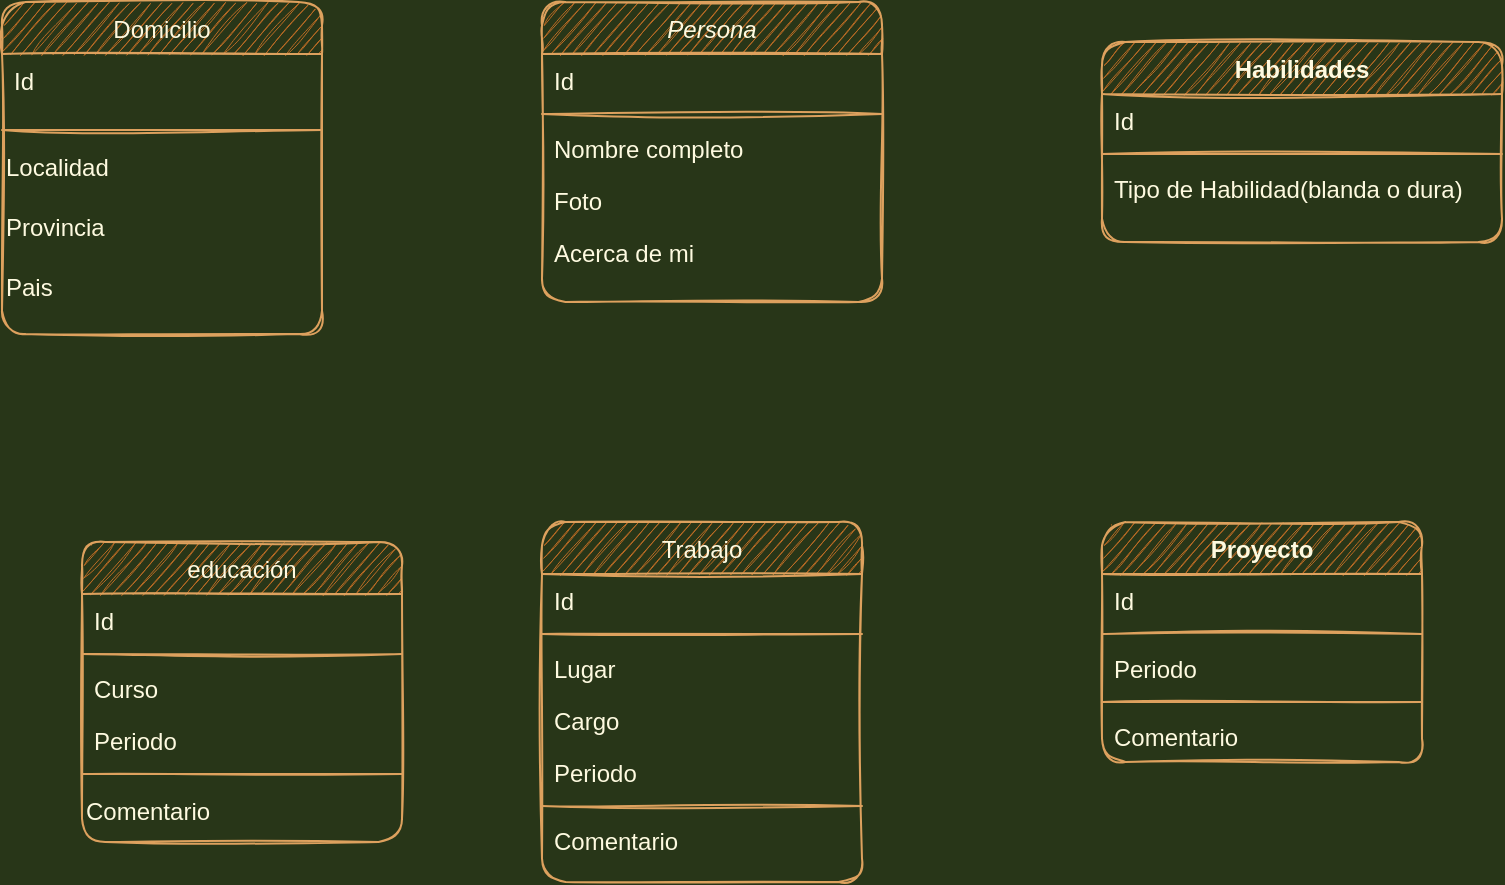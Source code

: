 <mxfile version="20.2.3" type="github">
  <diagram id="C5RBs43oDa-KdzZeNtuy" name="Page-1">
    <mxGraphModel dx="2584" dy="1072" grid="1" gridSize="10" guides="1" tooltips="1" connect="1" arrows="1" fold="1" page="1" pageScale="1" pageWidth="827" pageHeight="1169" background="#283618" math="0" shadow="0">
      <root>
        <mxCell id="WIyWlLk6GJQsqaUBKTNV-0" />
        <mxCell id="WIyWlLk6GJQsqaUBKTNV-1" parent="WIyWlLk6GJQsqaUBKTNV-0" />
        <mxCell id="zkfFHV4jXpPFQw0GAbJ--0" value="Persona" style="swimlane;fontStyle=2;align=center;verticalAlign=top;childLayout=stackLayout;horizontal=1;startSize=26;horizontalStack=0;resizeParent=1;resizeLast=0;collapsible=1;marginBottom=0;rounded=1;shadow=0;strokeWidth=1;fillColor=#BC6C25;strokeColor=#DDA15E;fontColor=#FEFAE0;sketch=1;" parent="WIyWlLk6GJQsqaUBKTNV-1" vertex="1">
          <mxGeometry x="-530" y="30" width="170" height="150" as="geometry">
            <mxRectangle x="230" y="140" width="160" height="26" as="alternateBounds" />
          </mxGeometry>
        </mxCell>
        <mxCell id="zkfFHV4jXpPFQw0GAbJ--1" value="Id" style="text;align=left;verticalAlign=top;spacingLeft=4;spacingRight=4;overflow=hidden;rotatable=0;points=[[0,0.5],[1,0.5]];portConstraint=eastwest;fontColor=#FEFAE0;rounded=1;sketch=1;" parent="zkfFHV4jXpPFQw0GAbJ--0" vertex="1">
          <mxGeometry y="26" width="170" height="26" as="geometry" />
        </mxCell>
        <mxCell id="zkfFHV4jXpPFQw0GAbJ--4" value="" style="line;html=1;strokeWidth=1;align=left;verticalAlign=middle;spacingTop=-1;spacingLeft=3;spacingRight=3;rotatable=0;labelPosition=right;points=[];portConstraint=eastwest;labelBackgroundColor=#283618;fillColor=#BC6C25;strokeColor=#DDA15E;fontColor=#FEFAE0;rounded=1;sketch=1;" parent="zkfFHV4jXpPFQw0GAbJ--0" vertex="1">
          <mxGeometry y="52" width="170" height="8" as="geometry" />
        </mxCell>
        <mxCell id="zkfFHV4jXpPFQw0GAbJ--2" value="Nombre completo" style="text;align=left;verticalAlign=top;spacingLeft=4;spacingRight=4;overflow=hidden;rotatable=0;points=[[0,0.5],[1,0.5]];portConstraint=eastwest;rounded=1;shadow=0;html=0;fontColor=#FEFAE0;sketch=1;" parent="zkfFHV4jXpPFQw0GAbJ--0" vertex="1">
          <mxGeometry y="60" width="170" height="26" as="geometry" />
        </mxCell>
        <mxCell id="zkfFHV4jXpPFQw0GAbJ--3" value="Foto" style="text;align=left;verticalAlign=top;spacingLeft=4;spacingRight=4;overflow=hidden;rotatable=0;points=[[0,0.5],[1,0.5]];portConstraint=eastwest;rounded=1;shadow=0;html=0;fontColor=#FEFAE0;sketch=1;" parent="zkfFHV4jXpPFQw0GAbJ--0" vertex="1">
          <mxGeometry y="86" width="170" height="26" as="geometry" />
        </mxCell>
        <mxCell id="zkfFHV4jXpPFQw0GAbJ--5" value="Acerca de mi" style="text;align=left;verticalAlign=top;spacingLeft=4;spacingRight=4;overflow=hidden;rotatable=0;points=[[0,0.5],[1,0.5]];portConstraint=eastwest;fontColor=#FEFAE0;rounded=1;sketch=1;" parent="zkfFHV4jXpPFQw0GAbJ--0" vertex="1">
          <mxGeometry y="112" width="170" height="28" as="geometry" />
        </mxCell>
        <mxCell id="zkfFHV4jXpPFQw0GAbJ--6" value="educación" style="swimlane;fontStyle=0;align=center;verticalAlign=top;childLayout=stackLayout;horizontal=1;startSize=26;horizontalStack=0;resizeParent=1;resizeLast=0;collapsible=1;marginBottom=0;rounded=1;shadow=0;strokeWidth=1;fillColor=#BC6C25;strokeColor=#DDA15E;fontColor=#FEFAE0;sketch=1;" parent="WIyWlLk6GJQsqaUBKTNV-1" vertex="1">
          <mxGeometry x="-760" y="300" width="160" height="150" as="geometry">
            <mxRectangle x="130" y="380" width="160" height="26" as="alternateBounds" />
          </mxGeometry>
        </mxCell>
        <mxCell id="zkfFHV4jXpPFQw0GAbJ--7" value="Id" style="text;align=left;verticalAlign=top;spacingLeft=4;spacingRight=4;overflow=hidden;rotatable=0;points=[[0,0.5],[1,0.5]];portConstraint=eastwest;fontColor=#FEFAE0;rounded=1;sketch=1;" parent="zkfFHV4jXpPFQw0GAbJ--6" vertex="1">
          <mxGeometry y="26" width="160" height="26" as="geometry" />
        </mxCell>
        <mxCell id="zkfFHV4jXpPFQw0GAbJ--9" value="" style="line;html=1;strokeWidth=1;align=left;verticalAlign=middle;spacingTop=-1;spacingLeft=3;spacingRight=3;rotatable=0;labelPosition=right;points=[];portConstraint=eastwest;labelBackgroundColor=#283618;fillColor=#BC6C25;strokeColor=#DDA15E;fontColor=#FEFAE0;rounded=1;sketch=1;" parent="zkfFHV4jXpPFQw0GAbJ--6" vertex="1">
          <mxGeometry y="52" width="160" height="8" as="geometry" />
        </mxCell>
        <mxCell id="zkfFHV4jXpPFQw0GAbJ--8" value="Curso" style="text;align=left;verticalAlign=top;spacingLeft=4;spacingRight=4;overflow=hidden;rotatable=0;points=[[0,0.5],[1,0.5]];portConstraint=eastwest;rounded=1;shadow=0;html=0;fontColor=#FEFAE0;sketch=1;" parent="zkfFHV4jXpPFQw0GAbJ--6" vertex="1">
          <mxGeometry y="60" width="160" height="26" as="geometry" />
        </mxCell>
        <mxCell id="zkfFHV4jXpPFQw0GAbJ--11" value="Periodo" style="text;align=left;verticalAlign=top;spacingLeft=4;spacingRight=4;overflow=hidden;rotatable=0;points=[[0,0.5],[1,0.5]];portConstraint=eastwest;fontColor=#FEFAE0;rounded=1;sketch=1;" parent="zkfFHV4jXpPFQw0GAbJ--6" vertex="1">
          <mxGeometry y="86" width="160" height="26" as="geometry" />
        </mxCell>
        <mxCell id="xRR_X3IKbqQ52gnT_JD9-30" value="" style="line;html=1;strokeWidth=1;align=left;verticalAlign=middle;spacingTop=-1;spacingLeft=3;spacingRight=3;rotatable=0;labelPosition=right;points=[];portConstraint=eastwest;labelBackgroundColor=#283618;fillColor=#BC6C25;strokeColor=#DDA15E;fontColor=#FEFAE0;rounded=1;sketch=1;" parent="zkfFHV4jXpPFQw0GAbJ--6" vertex="1">
          <mxGeometry y="112" width="160" height="8" as="geometry" />
        </mxCell>
        <mxCell id="xRR_X3IKbqQ52gnT_JD9-29" value="Comentario" style="text;html=1;align=left;verticalAlign=middle;resizable=0;points=[];autosize=1;strokeColor=none;fillColor=none;fontColor=#FEFAE0;rounded=1;sketch=1;" parent="zkfFHV4jXpPFQw0GAbJ--6" vertex="1">
          <mxGeometry y="120" width="160" height="30" as="geometry" />
        </mxCell>
        <mxCell id="zkfFHV4jXpPFQw0GAbJ--13" value="Domicilio" style="swimlane;fontStyle=0;align=center;verticalAlign=top;childLayout=stackLayout;horizontal=1;startSize=26;horizontalStack=0;resizeParent=1;resizeLast=0;collapsible=1;marginBottom=0;rounded=1;shadow=0;strokeWidth=1;fillColor=#BC6C25;strokeColor=#DDA15E;fontColor=#FEFAE0;sketch=1;" parent="WIyWlLk6GJQsqaUBKTNV-1" vertex="1">
          <mxGeometry x="-800" y="30" width="160" height="166" as="geometry">
            <mxRectangle x="340" y="380" width="170" height="26" as="alternateBounds" />
          </mxGeometry>
        </mxCell>
        <mxCell id="zkfFHV4jXpPFQw0GAbJ--14" value="Id" style="text;align=left;verticalAlign=top;spacingLeft=4;spacingRight=4;overflow=hidden;rotatable=0;points=[[0,0.5],[1,0.5]];portConstraint=eastwest;fontColor=#FEFAE0;rounded=1;sketch=1;" parent="zkfFHV4jXpPFQw0GAbJ--13" vertex="1">
          <mxGeometry y="26" width="160" height="34" as="geometry" />
        </mxCell>
        <mxCell id="zkfFHV4jXpPFQw0GAbJ--15" value="" style="line;html=1;strokeWidth=1;align=left;verticalAlign=middle;spacingTop=-1;spacingLeft=3;spacingRight=3;rotatable=0;labelPosition=right;points=[];portConstraint=eastwest;labelBackgroundColor=#283618;fillColor=#BC6C25;strokeColor=#DDA15E;fontColor=#FEFAE0;rounded=1;sketch=1;" parent="zkfFHV4jXpPFQw0GAbJ--13" vertex="1">
          <mxGeometry y="60" width="160" height="8" as="geometry" />
        </mxCell>
        <mxCell id="xRR_X3IKbqQ52gnT_JD9-22" value="Localidad" style="text;html=1;align=left;verticalAlign=middle;resizable=0;points=[];autosize=1;strokeColor=none;fillColor=none;fontColor=#FEFAE0;rounded=1;sketch=1;" parent="zkfFHV4jXpPFQw0GAbJ--13" vertex="1">
          <mxGeometry y="68" width="160" height="30" as="geometry" />
        </mxCell>
        <mxCell id="xRR_X3IKbqQ52gnT_JD9-23" value="Provincia" style="text;html=1;align=left;verticalAlign=middle;resizable=0;points=[];autosize=1;strokeColor=none;fillColor=none;fontColor=#FEFAE0;rounded=1;sketch=1;" parent="zkfFHV4jXpPFQw0GAbJ--13" vertex="1">
          <mxGeometry y="98" width="160" height="30" as="geometry" />
        </mxCell>
        <mxCell id="xRR_X3IKbqQ52gnT_JD9-25" value="Pais" style="text;html=1;align=left;verticalAlign=middle;resizable=0;points=[];autosize=1;strokeColor=none;fillColor=none;fontColor=#FEFAE0;rounded=1;sketch=1;" parent="zkfFHV4jXpPFQw0GAbJ--13" vertex="1">
          <mxGeometry y="128" width="160" height="30" as="geometry" />
        </mxCell>
        <mxCell id="zkfFHV4jXpPFQw0GAbJ--17" value="Trabajo" style="swimlane;fontStyle=0;align=center;verticalAlign=top;childLayout=stackLayout;horizontal=1;startSize=26;horizontalStack=0;resizeParent=1;resizeLast=0;collapsible=1;marginBottom=0;rounded=1;shadow=0;strokeWidth=1;fillColor=#BC6C25;strokeColor=#DDA15E;fontColor=#FEFAE0;sketch=1;" parent="WIyWlLk6GJQsqaUBKTNV-1" vertex="1">
          <mxGeometry x="-530" y="290" width="160" height="180" as="geometry">
            <mxRectangle x="430" y="30" width="160" height="26" as="alternateBounds" />
          </mxGeometry>
        </mxCell>
        <mxCell id="zkfFHV4jXpPFQw0GAbJ--18" value="Id" style="text;align=left;verticalAlign=top;spacingLeft=4;spacingRight=4;overflow=hidden;rotatable=0;points=[[0,0.5],[1,0.5]];portConstraint=eastwest;fontColor=#FEFAE0;rounded=1;sketch=1;" parent="zkfFHV4jXpPFQw0GAbJ--17" vertex="1">
          <mxGeometry y="26" width="160" height="26" as="geometry" />
        </mxCell>
        <mxCell id="zkfFHV4jXpPFQw0GAbJ--23" value="" style="line;html=1;strokeWidth=1;align=left;verticalAlign=middle;spacingTop=-1;spacingLeft=3;spacingRight=3;rotatable=0;labelPosition=right;points=[];portConstraint=eastwest;labelBackgroundColor=#283618;fillColor=#BC6C25;strokeColor=#DDA15E;fontColor=#FEFAE0;rounded=1;sketch=1;" parent="zkfFHV4jXpPFQw0GAbJ--17" vertex="1">
          <mxGeometry y="52" width="160" height="8" as="geometry" />
        </mxCell>
        <mxCell id="zkfFHV4jXpPFQw0GAbJ--19" value="Lugar" style="text;align=left;verticalAlign=top;spacingLeft=4;spacingRight=4;overflow=hidden;rotatable=0;points=[[0,0.5],[1,0.5]];portConstraint=eastwest;rounded=1;shadow=0;html=0;fontColor=#FEFAE0;sketch=1;" parent="zkfFHV4jXpPFQw0GAbJ--17" vertex="1">
          <mxGeometry y="60" width="160" height="26" as="geometry" />
        </mxCell>
        <mxCell id="zkfFHV4jXpPFQw0GAbJ--20" value="Cargo" style="text;align=left;verticalAlign=top;spacingLeft=4;spacingRight=4;overflow=hidden;rotatable=0;points=[[0,0.5],[1,0.5]];portConstraint=eastwest;rounded=1;shadow=0;html=0;fontColor=#FEFAE0;sketch=1;" parent="zkfFHV4jXpPFQw0GAbJ--17" vertex="1">
          <mxGeometry y="86" width="160" height="26" as="geometry" />
        </mxCell>
        <mxCell id="zkfFHV4jXpPFQw0GAbJ--21" value="Periodo" style="text;align=left;verticalAlign=top;spacingLeft=4;spacingRight=4;overflow=hidden;rotatable=0;points=[[0,0.5],[1,0.5]];portConstraint=eastwest;rounded=1;shadow=0;html=0;fontColor=#FEFAE0;sketch=1;" parent="zkfFHV4jXpPFQw0GAbJ--17" vertex="1">
          <mxGeometry y="112" width="160" height="26" as="geometry" />
        </mxCell>
        <mxCell id="xRR_X3IKbqQ52gnT_JD9-41" value="" style="line;html=1;strokeWidth=1;align=left;verticalAlign=middle;spacingTop=-1;spacingLeft=3;spacingRight=3;rotatable=0;labelPosition=right;points=[];portConstraint=eastwest;labelBackgroundColor=#283618;fillColor=#BC6C25;strokeColor=#DDA15E;fontColor=#FEFAE0;rounded=1;sketch=1;" parent="zkfFHV4jXpPFQw0GAbJ--17" vertex="1">
          <mxGeometry y="138" width="160" height="8" as="geometry" />
        </mxCell>
        <mxCell id="zkfFHV4jXpPFQw0GAbJ--22" value="Comentario" style="text;align=left;verticalAlign=top;spacingLeft=4;spacingRight=4;overflow=hidden;rotatable=0;points=[[0,0.5],[1,0.5]];portConstraint=eastwest;rounded=1;shadow=0;html=0;fontColor=#FEFAE0;sketch=1;" parent="zkfFHV4jXpPFQw0GAbJ--17" vertex="1">
          <mxGeometry y="146" width="160" height="26" as="geometry" />
        </mxCell>
        <mxCell id="xRR_X3IKbqQ52gnT_JD9-11" value="Proyecto" style="swimlane;fontStyle=1;align=center;verticalAlign=top;childLayout=stackLayout;horizontal=1;startSize=26;horizontalStack=0;resizeParent=1;resizeParentMax=0;resizeLast=0;collapsible=1;marginBottom=0;shadow=0;fillColor=#BC6C25;strokeColor=#DDA15E;fontColor=#FEFAE0;rounded=1;sketch=1;" parent="WIyWlLk6GJQsqaUBKTNV-1" vertex="1">
          <mxGeometry x="-250" y="290" width="160" height="120" as="geometry" />
        </mxCell>
        <mxCell id="xRR_X3IKbqQ52gnT_JD9-14" value="Id" style="text;strokeColor=none;fillColor=none;align=left;verticalAlign=top;spacingLeft=4;spacingRight=4;overflow=hidden;rotatable=0;points=[[0,0.5],[1,0.5]];portConstraint=eastwest;shadow=0;fontColor=#FEFAE0;rounded=1;sketch=1;" parent="xRR_X3IKbqQ52gnT_JD9-11" vertex="1">
          <mxGeometry y="26" width="160" height="26" as="geometry" />
        </mxCell>
        <mxCell id="xRR_X3IKbqQ52gnT_JD9-13" value="" style="line;strokeWidth=1;fillColor=none;align=left;verticalAlign=middle;spacingTop=-1;spacingLeft=3;spacingRight=3;rotatable=0;labelPosition=right;points=[];portConstraint=eastwest;shadow=0;labelBackgroundColor=#283618;strokeColor=#DDA15E;fontColor=#FEFAE0;rounded=1;sketch=1;" parent="xRR_X3IKbqQ52gnT_JD9-11" vertex="1">
          <mxGeometry y="52" width="160" height="8" as="geometry" />
        </mxCell>
        <mxCell id="xRR_X3IKbqQ52gnT_JD9-12" value="Periodo" style="text;strokeColor=none;fillColor=none;align=left;verticalAlign=top;spacingLeft=4;spacingRight=4;overflow=hidden;rotatable=0;points=[[0,0.5],[1,0.5]];portConstraint=eastwest;shadow=0;fontColor=#FEFAE0;rounded=1;sketch=1;" parent="xRR_X3IKbqQ52gnT_JD9-11" vertex="1">
          <mxGeometry y="60" width="160" height="26" as="geometry" />
        </mxCell>
        <mxCell id="xRR_X3IKbqQ52gnT_JD9-50" value="" style="line;strokeWidth=1;fillColor=none;align=left;verticalAlign=middle;spacingTop=-1;spacingLeft=3;spacingRight=3;rotatable=0;labelPosition=right;points=[];portConstraint=eastwest;shadow=0;labelBackgroundColor=#283618;strokeColor=#DDA15E;fontColor=#FEFAE0;rounded=1;sketch=1;" parent="xRR_X3IKbqQ52gnT_JD9-11" vertex="1">
          <mxGeometry y="86" width="160" height="8" as="geometry" />
        </mxCell>
        <mxCell id="xRR_X3IKbqQ52gnT_JD9-47" value="Comentario" style="text;strokeColor=none;fillColor=none;align=left;verticalAlign=top;spacingLeft=4;spacingRight=4;overflow=hidden;rotatable=0;points=[[0,0.5],[1,0.5]];portConstraint=eastwest;shadow=0;fontColor=#FEFAE0;rounded=1;sketch=1;" parent="xRR_X3IKbqQ52gnT_JD9-11" vertex="1">
          <mxGeometry y="94" width="160" height="26" as="geometry" />
        </mxCell>
        <mxCell id="xRR_X3IKbqQ52gnT_JD9-15" value="Habilidades" style="swimlane;fontStyle=1;align=center;verticalAlign=top;childLayout=stackLayout;horizontal=1;startSize=26;horizontalStack=0;resizeParent=1;resizeParentMax=0;resizeLast=0;collapsible=1;marginBottom=0;shadow=0;fillColor=#BC6C25;strokeColor=#DDA15E;fontColor=#FEFAE0;rounded=1;sketch=1;" parent="WIyWlLk6GJQsqaUBKTNV-1" vertex="1">
          <mxGeometry x="-250" y="50" width="200" height="100" as="geometry" />
        </mxCell>
        <mxCell id="xRR_X3IKbqQ52gnT_JD9-16" value="Id" style="text;strokeColor=none;fillColor=none;align=left;verticalAlign=top;spacingLeft=4;spacingRight=4;overflow=hidden;rotatable=0;points=[[0,0.5],[1,0.5]];portConstraint=eastwest;shadow=0;fontColor=#FEFAE0;rounded=1;sketch=1;" parent="xRR_X3IKbqQ52gnT_JD9-15" vertex="1">
          <mxGeometry y="26" width="200" height="26" as="geometry" />
        </mxCell>
        <mxCell id="xRR_X3IKbqQ52gnT_JD9-17" value="" style="line;strokeWidth=1;fillColor=none;align=left;verticalAlign=middle;spacingTop=-1;spacingLeft=3;spacingRight=3;rotatable=0;labelPosition=right;points=[];portConstraint=eastwest;shadow=0;labelBackgroundColor=#283618;strokeColor=#DDA15E;fontColor=#FEFAE0;rounded=1;sketch=1;" parent="xRR_X3IKbqQ52gnT_JD9-15" vertex="1">
          <mxGeometry y="52" width="200" height="8" as="geometry" />
        </mxCell>
        <mxCell id="xRR_X3IKbqQ52gnT_JD9-18" value="Tipo de Habilidad(blanda o dura)" style="text;strokeColor=none;fillColor=none;align=left;verticalAlign=top;spacingLeft=4;spacingRight=4;overflow=hidden;rotatable=0;points=[[0,0.5],[1,0.5]];portConstraint=eastwest;shadow=0;fontColor=#FEFAE0;rounded=1;sketch=1;" parent="xRR_X3IKbqQ52gnT_JD9-15" vertex="1">
          <mxGeometry y="60" width="200" height="40" as="geometry" />
        </mxCell>
      </root>
    </mxGraphModel>
  </diagram>
</mxfile>
